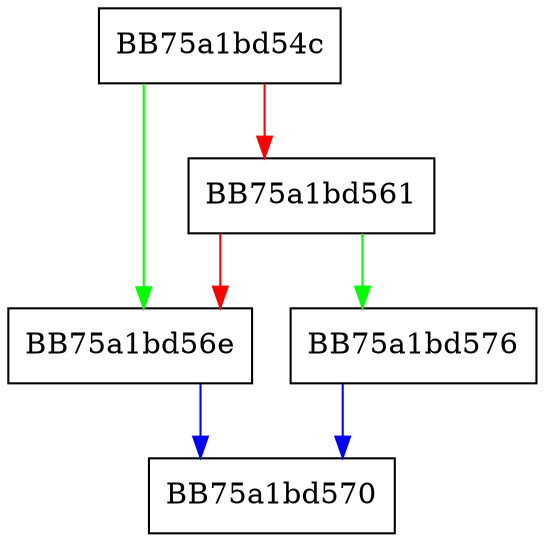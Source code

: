 digraph pe_libpatt_match {
  node [shape="box"];
  graph [splines=ortho];
  BB75a1bd54c -> BB75a1bd56e [color="green"];
  BB75a1bd54c -> BB75a1bd561 [color="red"];
  BB75a1bd561 -> BB75a1bd576 [color="green"];
  BB75a1bd561 -> BB75a1bd56e [color="red"];
  BB75a1bd56e -> BB75a1bd570 [color="blue"];
  BB75a1bd576 -> BB75a1bd570 [color="blue"];
}